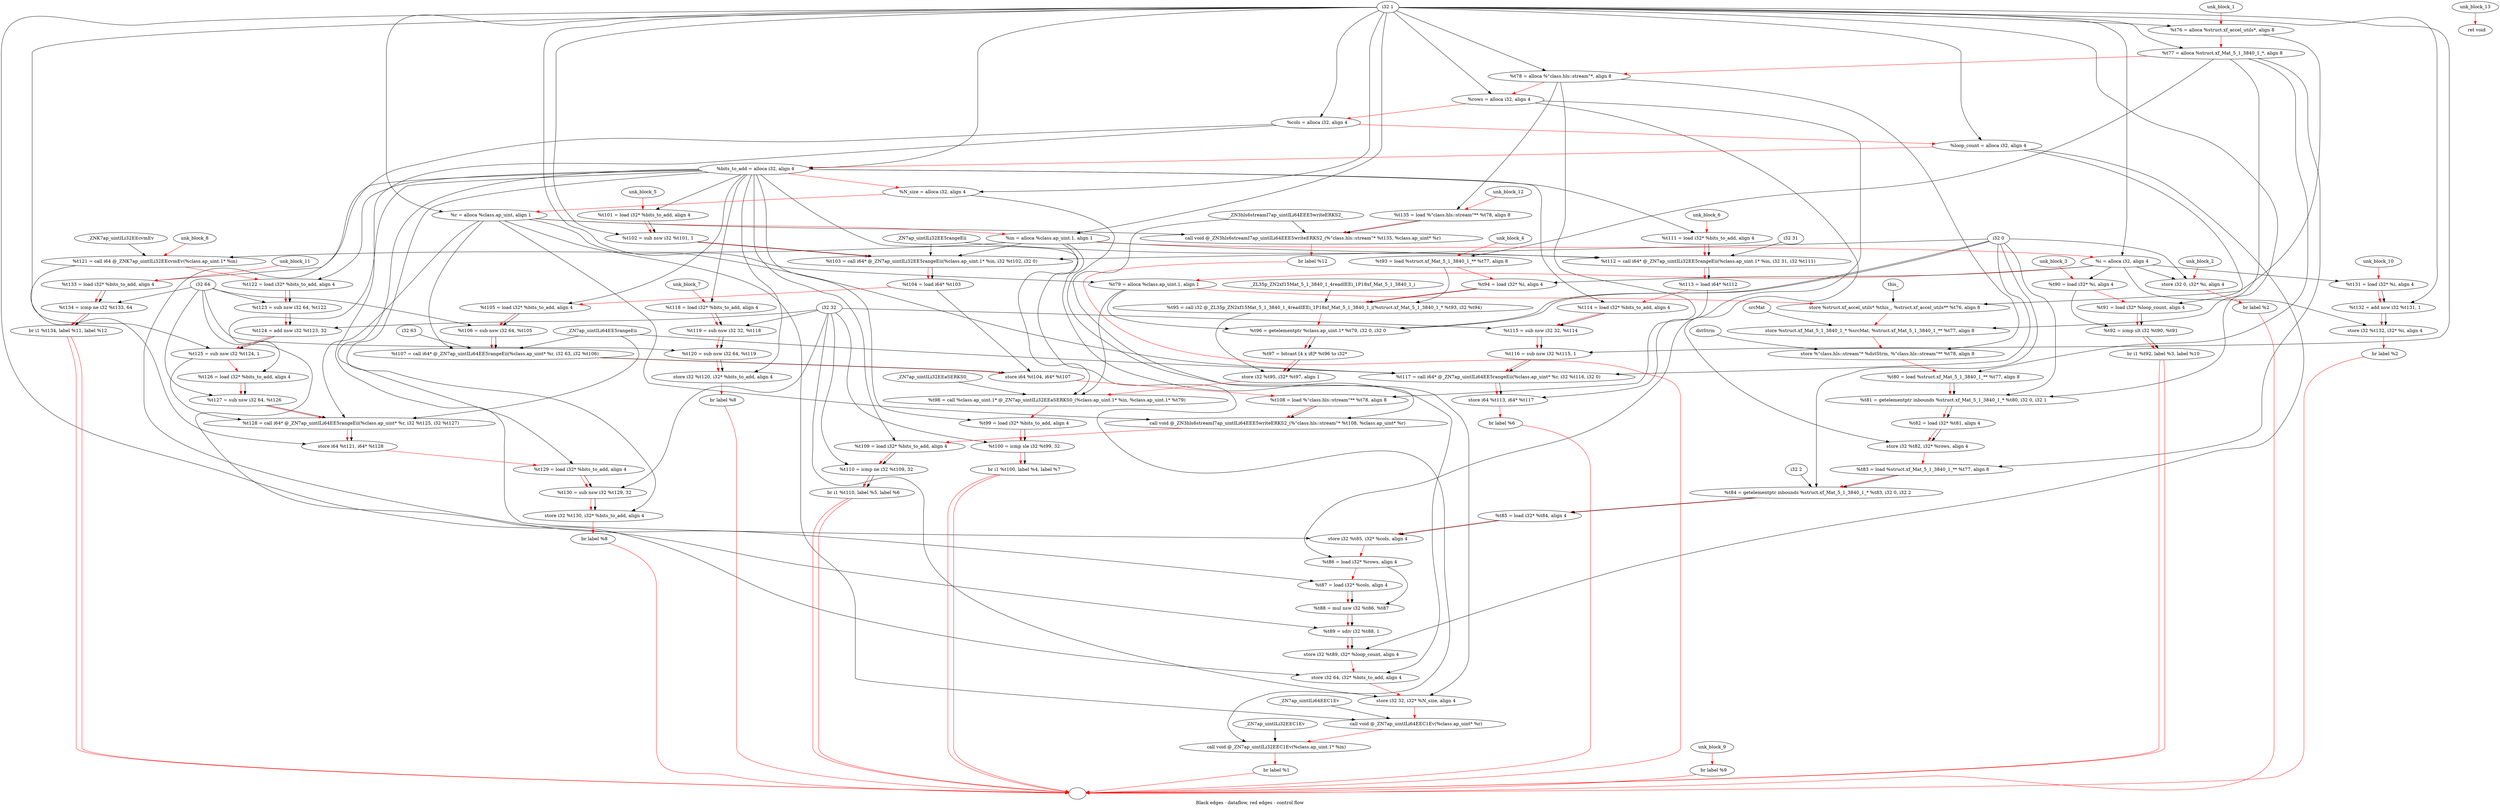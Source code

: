 digraph G {
compound=true
label="Black edges - dataflow, red edges - control flow"
"t76" [label="  %t76 = alloca %struct.xf_accel_utils*, align 8"]
"t77" [label="  %t77 = alloca %struct.xf_Mat_5_1_3840_1_*, align 8"]
"t78" [label="  %t78 = alloca %\"class.hls::stream\"*, align 8"]
"rows" [label="  %rows = alloca i32, align 4"]
"cols" [label="  %cols = alloca i32, align 4"]
"loop_count" [label="  %loop_count = alloca i32, align 4"]
"bits_to_add" [label="  %bits_to_add = alloca i32, align 4"]
"N_size" [label="  %N_size = alloca i32, align 4"]
"r" [label="  %r = alloca %class.ap_uint, align 1"]
"in" [label="  %in = alloca %class.ap_uint.1, align 1"]
"i" [label="  %i = alloca i32, align 4"]
"t79" [label="  %t79 = alloca %class.ap_uint.1, align 1"]
"_1" [label="  store %struct.xf_accel_utils* %this_, %struct.xf_accel_utils** %t76, align 8"]
"_2" [label="  store %struct.xf_Mat_5_1_3840_1_* %srcMat, %struct.xf_Mat_5_1_3840_1_** %t77, align 8"]
"_3" [label="  store %\"class.hls::stream\"* %dstStrm, %\"class.hls::stream\"** %t78, align 8"]
"t80" [label="  %t80 = load %struct.xf_Mat_5_1_3840_1_** %t77, align 8"]
"t81" [label="  %t81 = getelementptr inbounds %struct.xf_Mat_5_1_3840_1_* %t80, i32 0, i32 1"]
"t82" [label="  %t82 = load i32* %t81, align 4"]
"_4" [label="  store i32 %t82, i32* %rows, align 4"]
"t83" [label="  %t83 = load %struct.xf_Mat_5_1_3840_1_** %t77, align 8"]
"t84" [label="  %t84 = getelementptr inbounds %struct.xf_Mat_5_1_3840_1_* %t83, i32 0, i32 2"]
"t85" [label="  %t85 = load i32* %t84, align 4"]
"_5" [label="  store i32 %t85, i32* %cols, align 4"]
"t86" [label="  %t86 = load i32* %rows, align 4"]
"t87" [label="  %t87 = load i32* %cols, align 4"]
"t88" [label="  %t88 = mul nsw i32 %t86, %t87"]
"t89" [label="  %t89 = sdiv i32 %t88, 1"]
"_6" [label="  store i32 %t89, i32* %loop_count, align 4"]
"_7" [label="  store i32 64, i32* %bits_to_add, align 4"]
"_8" [label="  store i32 32, i32* %N_size, align 4"]
"_9" [label="  call void @_ZN7ap_uintILi64EEC1Ev(%class.ap_uint* %r)"]
"_10" [label="  call void @_ZN7ap_uintILi32EEC1Ev(%class.ap_uint.1* %in)"]
"_11" [label="  br label %1"]
"unk_block_1" -> "t76"[color=red]
"i32 1" -> "t76"
"t76" -> "t77"[color=red weight=2]
"i32 1" -> "t77"
"t77" -> "t78"[color=red weight=2]
"i32 1" -> "t78"
"t78" -> "rows"[color=red weight=2]
"i32 1" -> "rows"
"rows" -> "cols"[color=red weight=2]
"i32 1" -> "cols"
"cols" -> "loop_count"[color=red weight=2]
"i32 1" -> "loop_count"
"loop_count" -> "bits_to_add"[color=red weight=2]
"i32 1" -> "bits_to_add"
"bits_to_add" -> "N_size"[color=red weight=2]
"i32 1" -> "N_size"
"N_size" -> "r"[color=red weight=2]
"i32 1" -> "r"
"r" -> "in"[color=red weight=2]
"i32 1" -> "in"
"in" -> "i"[color=red weight=2]
"i32 1" -> "i"
"i" -> "t79"[color=red weight=2]
"i32 1" -> "t79"
"t79" -> "_1"[color=red weight=2]
"this_" -> "_1"
"t76" -> "_1"
"_1" -> "_2"[color=red weight=2]
"srcMat" -> "_2"
"t77" -> "_2"
"_2" -> "_3"[color=red weight=2]
"dstStrm" -> "_3"
"t78" -> "_3"
"_3" -> "t80"[color=red weight=2]
"t77" -> "t80"
"t80" -> "t81"[color=red weight=2]
"t80" -> "t81"
"i32 0" -> "t81"
"i32 1" -> "t81"
"t81" -> "t82"[color=red weight=2]
"t81" -> "t82"
"t82" -> "_4"[color=red weight=2]
"t82" -> "_4"
"rows" -> "_4"
"_4" -> "t83"[color=red weight=2]
"t77" -> "t83"
"t83" -> "t84"[color=red weight=2]
"t83" -> "t84"
"i32 0" -> "t84"
"i32 2" -> "t84"
"t84" -> "t85"[color=red weight=2]
"t84" -> "t85"
"t85" -> "_5"[color=red weight=2]
"t85" -> "_5"
"cols" -> "_5"
"_5" -> "t86"[color=red weight=2]
"rows" -> "t86"
"t86" -> "t87"[color=red weight=2]
"cols" -> "t87"
"t87" -> "t88"[color=red weight=2]
"t86" -> "t88"
"t87" -> "t88"
"t88" -> "t89"[color=red weight=2]
"t88" -> "t89"
"i32 1" -> "t89"
"t89" -> "_6"[color=red weight=2]
"t89" -> "_6"
"loop_count" -> "_6"
"_6" -> "_7"[color=red weight=2]
"i32 64" -> "_7"
"bits_to_add" -> "_7"
"_7" -> "_8"[color=red weight=2]
"i32 32" -> "_8"
"N_size" -> "_8"
"_8" -> "_9"[color=red weight=2]
"r" -> "_9"
"_ZN7ap_uintILi64EEC1Ev" -> "_9"
"_9" -> "_10"[color=red weight=2]
"in" -> "_10"
"_ZN7ap_uintILi32EEC1Ev" -> "_10"
"_10" -> "_11"[color=red weight=2]
"_11" -> ""[color=red]

"_12" [label="  store i32 0, i32* %i, align 4"]
"_13" [label="  br label %2"]
"unk_block_2" -> "_12"[color=red]
"i32 0" -> "_12"
"i" -> "_12"
"_12" -> "_13"[color=red weight=2]
"_13" -> ""[color=red]

"t90" [label="  %t90 = load i32* %i, align 4"]
"t91" [label="  %t91 = load i32* %loop_count, align 4"]
"t92" [label="  %t92 = icmp slt i32 %t90, %t91"]
"_14" [label="  br i1 %t92, label %3, label %10"]
"unk_block_3" -> "t90"[color=red]
"i" -> "t90"
"t90" -> "t91"[color=red weight=2]
"loop_count" -> "t91"
"t91" -> "t92"[color=red weight=2]
"t90" -> "t92"
"t91" -> "t92"
"t92" -> "_14"[color=red weight=2]
"t92" -> "_14"
"_14" -> ""[color=red]
"_14" -> ""[color=red]

"t93" [label="  %t93 = load %struct.xf_Mat_5_1_3840_1_** %t77, align 8"]
"t94" [label="  %t94 = load i32* %i, align 4"]
"t95" [label="  %t95 = call i32 @_ZL35p_ZN2xf15Mat_5_1_3840_1_4readIEEi_1P18xf_Mat_5_1_3840_1_i(%struct.xf_Mat_5_1_3840_1_* %t93, i32 %t94)"]
"t96" [label="  %t96 = getelementptr %class.ap_uint.1* %t79, i32 0, i32 0"]
"t97" [label="  %t97 = bitcast [4 x i8]* %t96 to i32*"]
"_15" [label="  store i32 %t95, i32* %t97, align 1"]
"t98" [label="  %t98 = call %class.ap_uint.1* @_ZN7ap_uintILi32EEaSERKS0_(%class.ap_uint.1* %in, %class.ap_uint.1* %t79)"]
"t99" [label="  %t99 = load i32* %bits_to_add, align 4"]
"t100" [label="  %t100 = icmp sle i32 %t99, 32"]
"_16" [label="  br i1 %t100, label %4, label %7"]
"unk_block_4" -> "t93"[color=red]
"t77" -> "t93"
"t93" -> "t94"[color=red weight=2]
"i" -> "t94"
"t94" -> "t95"[color=red weight=2]
"t93" -> "t95"
"t94" -> "t95"
"_ZL35p_ZN2xf15Mat_5_1_3840_1_4readIEEi_1P18xf_Mat_5_1_3840_1_i" -> "t95"
"t95" -> "t96"[color=red weight=2]
"t79" -> "t96"
"i32 0" -> "t96"
"i32 0" -> "t96"
"t96" -> "t97"[color=red weight=2]
"t96" -> "t97"
"t97" -> "_15"[color=red weight=2]
"t95" -> "_15"
"t97" -> "_15"
"_15" -> "t98"[color=red weight=2]
"in" -> "t98"
"t79" -> "t98"
"_ZN7ap_uintILi32EEaSERKS0_" -> "t98"
"t98" -> "t99"[color=red weight=2]
"bits_to_add" -> "t99"
"t99" -> "t100"[color=red weight=2]
"t99" -> "t100"
"i32 32" -> "t100"
"t100" -> "_16"[color=red weight=2]
"t100" -> "_16"
"_16" -> ""[color=red]
"_16" -> ""[color=red]

"t101" [label="  %t101 = load i32* %bits_to_add, align 4"]
"t102" [label="  %t102 = sub nsw i32 %t101, 1"]
"t103" [label="  %t103 = call i64* @_ZN7ap_uintILi32EE5rangeEii(%class.ap_uint.1* %in, i32 %t102, i32 0)"]
"t104" [label="  %t104 = load i64* %t103"]
"t105" [label="  %t105 = load i32* %bits_to_add, align 4"]
"t106" [label="  %t106 = sub nsw i32 64, %t105"]
"t107" [label="  %t107 = call i64* @_ZN7ap_uintILi64EE5rangeEii(%class.ap_uint* %r, i32 63, i32 %t106)"]
"_17" [label="  store i64 %t104, i64* %t107"]
"t108" [label="  %t108 = load %\"class.hls::stream\"** %t78, align 8"]
"_18" [label="  call void @_ZN3hls6streamI7ap_uintILi64EEE5writeERKS2_(%\"class.hls::stream\"* %t108, %class.ap_uint* %r)"]
"t109" [label="  %t109 = load i32* %bits_to_add, align 4"]
"t110" [label="  %t110 = icmp ne i32 %t109, 32"]
"_19" [label="  br i1 %t110, label %5, label %6"]
"unk_block_5" -> "t101"[color=red]
"bits_to_add" -> "t101"
"t101" -> "t102"[color=red weight=2]
"t101" -> "t102"
"i32 1" -> "t102"
"t102" -> "t103"[color=red weight=2]
"in" -> "t103"
"t102" -> "t103"
"i32 0" -> "t103"
"_ZN7ap_uintILi32EE5rangeEii" -> "t103"
"t103" -> "t104"[color=red weight=2]
"t103" -> "t104"
"t104" -> "t105"[color=red weight=2]
"bits_to_add" -> "t105"
"t105" -> "t106"[color=red weight=2]
"i32 64" -> "t106"
"t105" -> "t106"
"t106" -> "t107"[color=red weight=2]
"r" -> "t107"
"i32 63" -> "t107"
"t106" -> "t107"
"_ZN7ap_uintILi64EE5rangeEii" -> "t107"
"t107" -> "_17"[color=red weight=2]
"t104" -> "_17"
"t107" -> "_17"
"_17" -> "t108"[color=red weight=2]
"t78" -> "t108"
"t108" -> "_18"[color=red weight=2]
"t108" -> "_18"
"r" -> "_18"
"_ZN3hls6streamI7ap_uintILi64EEE5writeERKS2_" -> "_18"
"_18" -> "t109"[color=red weight=2]
"bits_to_add" -> "t109"
"t109" -> "t110"[color=red weight=2]
"t109" -> "t110"
"i32 32" -> "t110"
"t110" -> "_19"[color=red weight=2]
"t110" -> "_19"
"_19" -> ""[color=red]
"_19" -> ""[color=red]

"t111" [label="  %t111 = load i32* %bits_to_add, align 4"]
"t112" [label="  %t112 = call i64* @_ZN7ap_uintILi32EE5rangeEii(%class.ap_uint.1* %in, i32 31, i32 %t111)"]
"t113" [label="  %t113 = load i64* %t112"]
"t114" [label="  %t114 = load i32* %bits_to_add, align 4"]
"t115" [label="  %t115 = sub nsw i32 32, %t114"]
"t116" [label="  %t116 = sub nsw i32 %t115, 1"]
"t117" [label="  %t117 = call i64* @_ZN7ap_uintILi64EE5rangeEii(%class.ap_uint* %r, i32 %t116, i32 0)"]
"_20" [label="  store i64 %t113, i64* %t117"]
"_21" [label="  br label %6"]
"unk_block_6" -> "t111"[color=red]
"bits_to_add" -> "t111"
"t111" -> "t112"[color=red weight=2]
"in" -> "t112"
"i32 31" -> "t112"
"t111" -> "t112"
"_ZN7ap_uintILi32EE5rangeEii" -> "t112"
"t112" -> "t113"[color=red weight=2]
"t112" -> "t113"
"t113" -> "t114"[color=red weight=2]
"bits_to_add" -> "t114"
"t114" -> "t115"[color=red weight=2]
"i32 32" -> "t115"
"t114" -> "t115"
"t115" -> "t116"[color=red weight=2]
"t115" -> "t116"
"i32 1" -> "t116"
"t116" -> "t117"[color=red weight=2]
"r" -> "t117"
"t116" -> "t117"
"i32 0" -> "t117"
"_ZN7ap_uintILi64EE5rangeEii" -> "t117"
"t117" -> "_20"[color=red weight=2]
"t113" -> "_20"
"t117" -> "_20"
"_20" -> "_21"[color=red weight=2]
"_21" -> ""[color=red]

"t118" [label="  %t118 = load i32* %bits_to_add, align 4"]
"t119" [label="  %t119 = sub nsw i32 32, %t118"]
"t120" [label="  %t120 = sub nsw i32 64, %t119"]
"_22" [label="  store i32 %t120, i32* %bits_to_add, align 4"]
"_23" [label="  br label %8"]
"unk_block_7" -> "t118"[color=red]
"bits_to_add" -> "t118"
"t118" -> "t119"[color=red weight=2]
"i32 32" -> "t119"
"t118" -> "t119"
"t119" -> "t120"[color=red weight=2]
"i32 64" -> "t120"
"t119" -> "t120"
"t120" -> "_22"[color=red weight=2]
"t120" -> "_22"
"bits_to_add" -> "_22"
"_22" -> "_23"[color=red weight=2]
"_23" -> ""[color=red]

"t121" [label="  %t121 = call i64 @_ZNK7ap_uintILi32EEcvmEv(%class.ap_uint.1* %in)"]
"t122" [label="  %t122 = load i32* %bits_to_add, align 4"]
"t123" [label="  %t123 = sub nsw i32 64, %t122"]
"t124" [label="  %t124 = add nsw i32 %t123, 32"]
"t125" [label="  %t125 = sub nsw i32 %t124, 1"]
"t126" [label="  %t126 = load i32* %bits_to_add, align 4"]
"t127" [label="  %t127 = sub nsw i32 64, %t126"]
"t128" [label="  %t128 = call i64* @_ZN7ap_uintILi64EE5rangeEii(%class.ap_uint* %r, i32 %t125, i32 %t127)"]
"_24" [label="  store i64 %t121, i64* %t128"]
"t129" [label="  %t129 = load i32* %bits_to_add, align 4"]
"t130" [label="  %t130 = sub nsw i32 %t129, 32"]
"_25" [label="  store i32 %t130, i32* %bits_to_add, align 4"]
"_26" [label="  br label %8"]
"unk_block_8" -> "t121"[color=red]
"in" -> "t121"
"_ZNK7ap_uintILi32EEcvmEv" -> "t121"
"t121" -> "t122"[color=red weight=2]
"bits_to_add" -> "t122"
"t122" -> "t123"[color=red weight=2]
"i32 64" -> "t123"
"t122" -> "t123"
"t123" -> "t124"[color=red weight=2]
"t123" -> "t124"
"i32 32" -> "t124"
"t124" -> "t125"[color=red weight=2]
"t124" -> "t125"
"i32 1" -> "t125"
"t125" -> "t126"[color=red weight=2]
"bits_to_add" -> "t126"
"t126" -> "t127"[color=red weight=2]
"i32 64" -> "t127"
"t126" -> "t127"
"t127" -> "t128"[color=red weight=2]
"r" -> "t128"
"t125" -> "t128"
"t127" -> "t128"
"_ZN7ap_uintILi64EE5rangeEii" -> "t128"
"t128" -> "_24"[color=red weight=2]
"t121" -> "_24"
"t128" -> "_24"
"_24" -> "t129"[color=red weight=2]
"bits_to_add" -> "t129"
"t129" -> "t130"[color=red weight=2]
"t129" -> "t130"
"i32 32" -> "t130"
"t130" -> "_25"[color=red weight=2]
"t130" -> "_25"
"bits_to_add" -> "_25"
"_25" -> "_26"[color=red weight=2]
"_26" -> ""[color=red]

"_27" [label="  br label %9"]
"unk_block_9" -> "_27"[color=red]
"_27" -> ""[color=red]

"t131" [label="  %t131 = load i32* %i, align 4"]
"t132" [label="  %t132 = add nsw i32 %t131, 1"]
"_28" [label="  store i32 %t132, i32* %i, align 4"]
"_29" [label="  br label %2"]
"unk_block_10" -> "t131"[color=red]
"i" -> "t131"
"t131" -> "t132"[color=red weight=2]
"t131" -> "t132"
"i32 1" -> "t132"
"t132" -> "_28"[color=red weight=2]
"t132" -> "_28"
"i" -> "_28"
"_28" -> "_29"[color=red weight=2]
"_29" -> ""[color=red]

"t133" [label="  %t133 = load i32* %bits_to_add, align 4"]
"t134" [label="  %t134 = icmp ne i32 %t133, 64"]
"_30" [label="  br i1 %t134, label %11, label %12"]
"unk_block_11" -> "t133"[color=red]
"bits_to_add" -> "t133"
"t133" -> "t134"[color=red weight=2]
"t133" -> "t134"
"i32 64" -> "t134"
"t134" -> "_30"[color=red weight=2]
"t134" -> "_30"
"_30" -> ""[color=red]
"_30" -> ""[color=red]

"t135" [label="  %t135 = load %\"class.hls::stream\"** %t78, align 8"]
"_31" [label="  call void @_ZN3hls6streamI7ap_uintILi64EEE5writeERKS2_(%\"class.hls::stream\"* %t135, %class.ap_uint* %r)"]
"_32" [label="  br label %12"]
"unk_block_12" -> "t135"[color=red]
"t78" -> "t135"
"t135" -> "_31"[color=red weight=2]
"t135" -> "_31"
"r" -> "_31"
"_ZN3hls6streamI7ap_uintILi64EEE5writeERKS2_" -> "_31"
"_31" -> "_32"[color=red weight=2]
"_32" -> ""[color=red]

"_33" [label="  ret void"]
"unk_block_13" -> "_33"[color=red]

}
